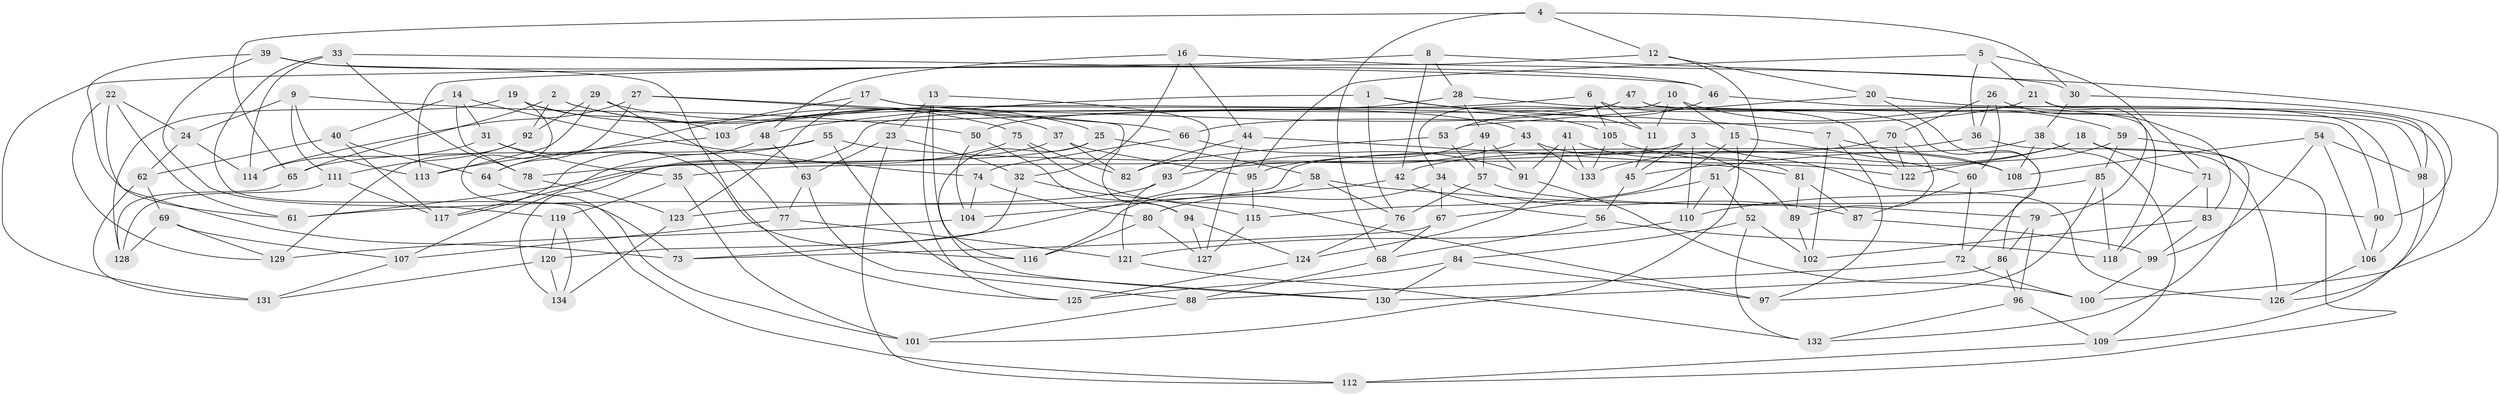 // coarse degree distribution, {12: 0.03773584905660377, 15: 0.018867924528301886, 8: 0.07547169811320754, 11: 0.05660377358490566, 6: 0.3018867924528302, 4: 0.3018867924528302, 10: 0.09433962264150944, 7: 0.09433962264150944, 5: 0.018867924528301886}
// Generated by graph-tools (version 1.1) at 2025/20/03/04/25 18:20:40]
// undirected, 134 vertices, 268 edges
graph export_dot {
graph [start="1"]
  node [color=gray90,style=filled];
  1;
  2;
  3;
  4;
  5;
  6;
  7;
  8;
  9;
  10;
  11;
  12;
  13;
  14;
  15;
  16;
  17;
  18;
  19;
  20;
  21;
  22;
  23;
  24;
  25;
  26;
  27;
  28;
  29;
  30;
  31;
  32;
  33;
  34;
  35;
  36;
  37;
  38;
  39;
  40;
  41;
  42;
  43;
  44;
  45;
  46;
  47;
  48;
  49;
  50;
  51;
  52;
  53;
  54;
  55;
  56;
  57;
  58;
  59;
  60;
  61;
  62;
  63;
  64;
  65;
  66;
  67;
  68;
  69;
  70;
  71;
  72;
  73;
  74;
  75;
  76;
  77;
  78;
  79;
  80;
  81;
  82;
  83;
  84;
  85;
  86;
  87;
  88;
  89;
  90;
  91;
  92;
  93;
  94;
  95;
  96;
  97;
  98;
  99;
  100;
  101;
  102;
  103;
  104;
  105;
  106;
  107;
  108;
  109;
  110;
  111;
  112;
  113;
  114;
  115;
  116;
  117;
  118;
  119;
  120;
  121;
  122;
  123;
  124;
  125;
  126;
  127;
  128;
  129;
  130;
  131;
  132;
  133;
  134;
  1 -- 48;
  1 -- 7;
  1 -- 76;
  1 -- 11;
  2 -- 65;
  2 -- 37;
  2 -- 25;
  2 -- 92;
  3 -- 126;
  3 -- 35;
  3 -- 45;
  3 -- 110;
  4 -- 65;
  4 -- 68;
  4 -- 12;
  4 -- 30;
  5 -- 71;
  5 -- 36;
  5 -- 21;
  5 -- 95;
  6 -- 86;
  6 -- 11;
  6 -- 105;
  6 -- 103;
  7 -- 97;
  7 -- 108;
  7 -- 102;
  8 -- 113;
  8 -- 42;
  8 -- 100;
  8 -- 28;
  9 -- 24;
  9 -- 50;
  9 -- 113;
  9 -- 111;
  10 -- 59;
  10 -- 34;
  10 -- 11;
  10 -- 15;
  11 -- 45;
  12 -- 131;
  12 -- 20;
  12 -- 51;
  13 -- 23;
  13 -- 116;
  13 -- 125;
  13 -- 93;
  14 -- 78;
  14 -- 40;
  14 -- 31;
  14 -- 74;
  15 -- 115;
  15 -- 101;
  15 -- 60;
  16 -- 48;
  16 -- 44;
  16 -- 32;
  16 -- 30;
  17 -- 105;
  17 -- 123;
  17 -- 64;
  17 -- 90;
  18 -- 132;
  18 -- 71;
  18 -- 45;
  18 -- 133;
  19 -- 128;
  19 -- 75;
  19 -- 103;
  19 -- 73;
  20 -- 126;
  20 -- 72;
  20 -- 53;
  21 -- 98;
  21 -- 66;
  21 -- 79;
  22 -- 129;
  22 -- 61;
  22 -- 73;
  22 -- 24;
  23 -- 32;
  23 -- 63;
  23 -- 112;
  24 -- 62;
  24 -- 114;
  25 -- 58;
  25 -- 130;
  25 -- 61;
  26 -- 60;
  26 -- 36;
  26 -- 83;
  26 -- 70;
  27 -- 94;
  27 -- 114;
  27 -- 64;
  27 -- 66;
  28 -- 49;
  28 -- 122;
  28 -- 50;
  29 -- 77;
  29 -- 43;
  29 -- 113;
  29 -- 92;
  30 -- 90;
  30 -- 38;
  31 -- 116;
  31 -- 35;
  31 -- 114;
  32 -- 115;
  32 -- 120;
  33 -- 112;
  33 -- 114;
  33 -- 78;
  33 -- 46;
  34 -- 67;
  34 -- 87;
  34 -- 80;
  35 -- 101;
  35 -- 119;
  36 -- 104;
  36 -- 126;
  37 -- 78;
  37 -- 82;
  37 -- 95;
  38 -- 42;
  38 -- 109;
  38 -- 108;
  39 -- 119;
  39 -- 125;
  39 -- 61;
  39 -- 46;
  40 -- 117;
  40 -- 64;
  40 -- 62;
  41 -- 124;
  41 -- 81;
  41 -- 133;
  41 -- 91;
  42 -- 56;
  42 -- 61;
  43 -- 89;
  43 -- 133;
  43 -- 93;
  44 -- 82;
  44 -- 81;
  44 -- 127;
  45 -- 56;
  46 -- 118;
  46 -- 53;
  47 -- 106;
  47 -- 98;
  47 -- 134;
  47 -- 103;
  48 -- 63;
  48 -- 117;
  49 -- 57;
  49 -- 91;
  49 -- 73;
  50 -- 94;
  50 -- 104;
  51 -- 52;
  51 -- 110;
  51 -- 67;
  52 -- 132;
  52 -- 84;
  52 -- 102;
  53 -- 57;
  53 -- 82;
  54 -- 99;
  54 -- 106;
  54 -- 98;
  54 -- 108;
  55 -- 65;
  55 -- 130;
  55 -- 122;
  55 -- 107;
  56 -- 68;
  56 -- 118;
  57 -- 79;
  57 -- 76;
  58 -- 90;
  58 -- 76;
  58 -- 116;
  59 -- 112;
  59 -- 122;
  59 -- 85;
  60 -- 72;
  60 -- 87;
  62 -- 131;
  62 -- 69;
  63 -- 77;
  63 -- 88;
  64 -- 101;
  65 -- 128;
  66 -- 74;
  66 -- 91;
  67 -- 73;
  67 -- 68;
  68 -- 88;
  69 -- 129;
  69 -- 107;
  69 -- 128;
  70 -- 122;
  70 -- 89;
  70 -- 95;
  71 -- 83;
  71 -- 118;
  72 -- 88;
  72 -- 100;
  74 -- 80;
  74 -- 104;
  75 -- 97;
  75 -- 82;
  75 -- 117;
  76 -- 124;
  77 -- 107;
  77 -- 121;
  78 -- 123;
  79 -- 96;
  79 -- 86;
  80 -- 127;
  80 -- 116;
  81 -- 89;
  81 -- 87;
  83 -- 102;
  83 -- 99;
  84 -- 125;
  84 -- 97;
  84 -- 130;
  85 -- 97;
  85 -- 118;
  85 -- 110;
  86 -- 96;
  86 -- 130;
  87 -- 99;
  88 -- 101;
  89 -- 102;
  90 -- 106;
  91 -- 100;
  92 -- 111;
  92 -- 129;
  93 -- 121;
  93 -- 123;
  94 -- 124;
  94 -- 127;
  95 -- 115;
  96 -- 132;
  96 -- 109;
  98 -- 109;
  99 -- 100;
  103 -- 113;
  104 -- 129;
  105 -- 108;
  105 -- 133;
  106 -- 126;
  107 -- 131;
  109 -- 112;
  110 -- 121;
  111 -- 128;
  111 -- 117;
  115 -- 127;
  119 -- 134;
  119 -- 120;
  120 -- 134;
  120 -- 131;
  121 -- 132;
  123 -- 134;
  124 -- 125;
}
